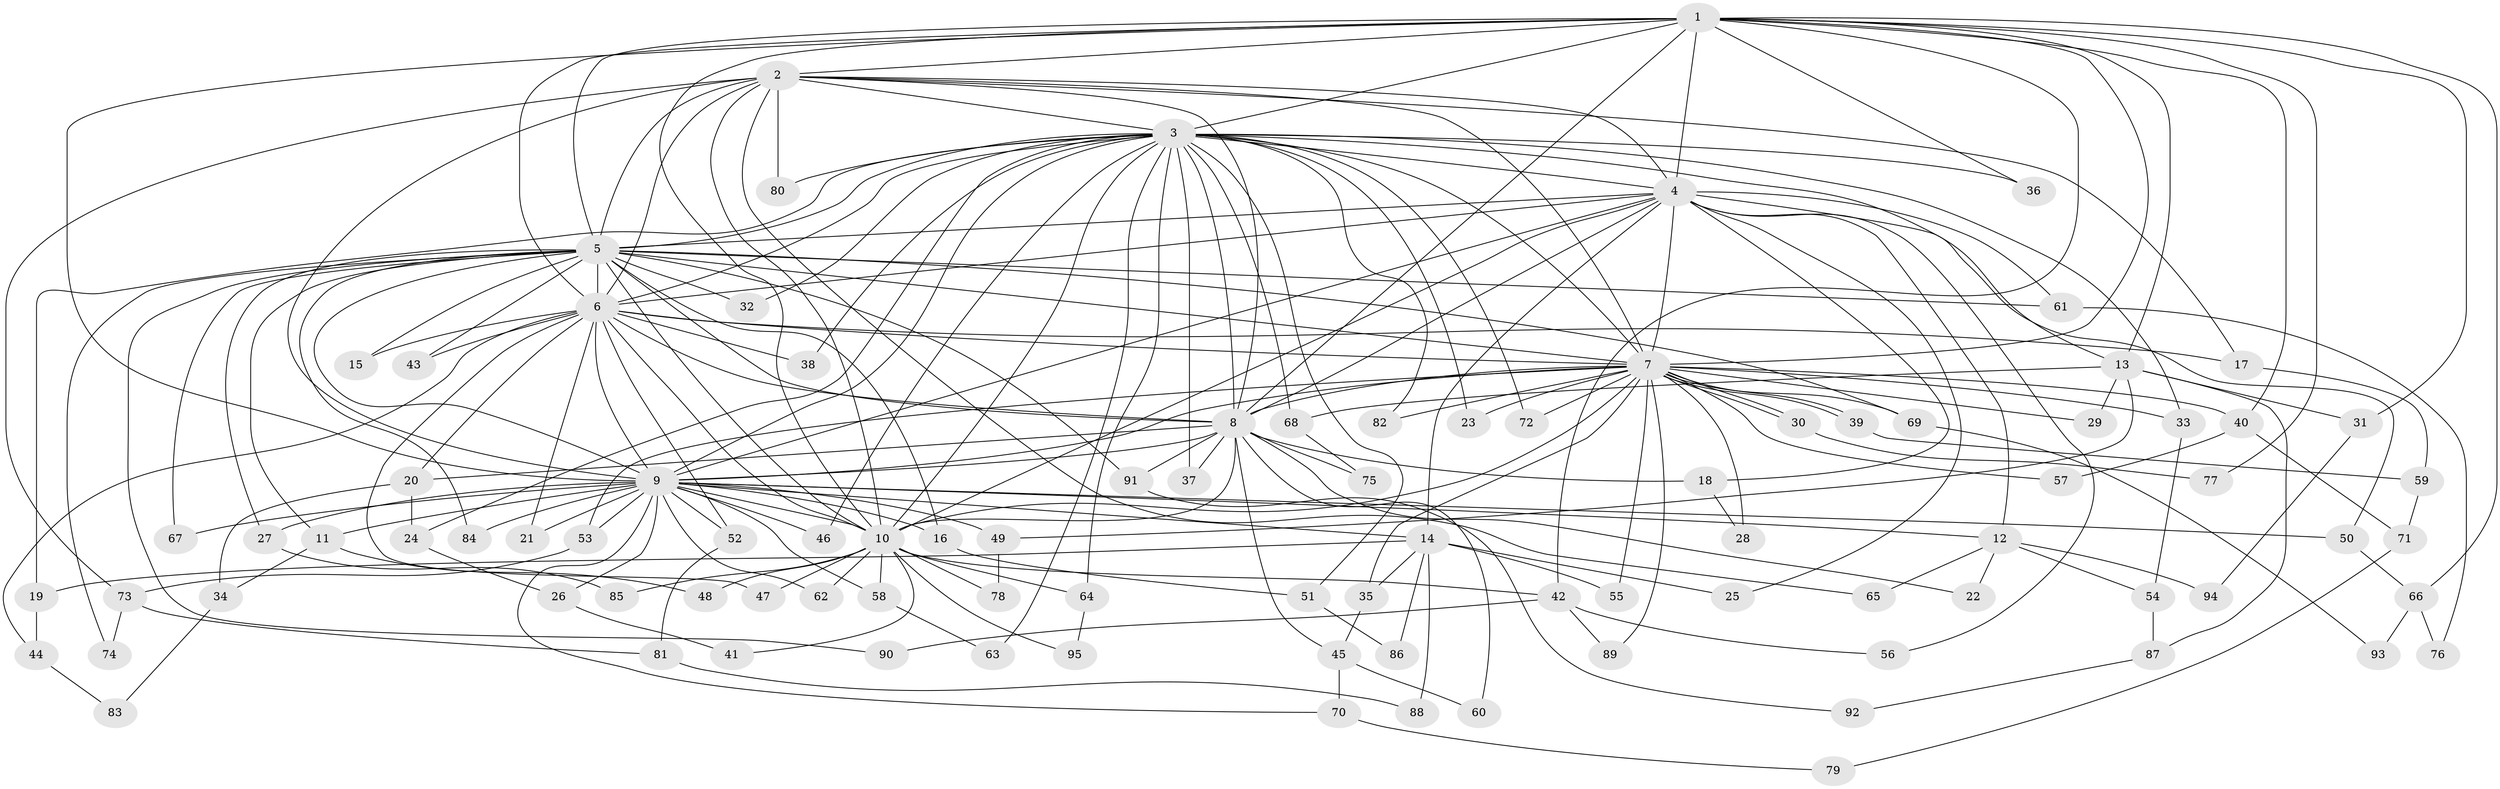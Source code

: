 // coarse degree distribution, {27: 0.014705882352941176, 12: 0.014705882352941176, 24: 0.014705882352941176, 15: 0.029411764705882353, 18: 0.014705882352941176, 17: 0.029411764705882353, 23: 0.014705882352941176, 4: 0.07352941176470588, 6: 0.014705882352941176, 8: 0.014705882352941176, 9: 0.014705882352941176, 3: 0.3088235294117647, 2: 0.4117647058823529, 5: 0.029411764705882353}
// Generated by graph-tools (version 1.1) at 2025/41/03/06/25 10:41:34]
// undirected, 95 vertices, 215 edges
graph export_dot {
graph [start="1"]
  node [color=gray90,style=filled];
  1;
  2;
  3;
  4;
  5;
  6;
  7;
  8;
  9;
  10;
  11;
  12;
  13;
  14;
  15;
  16;
  17;
  18;
  19;
  20;
  21;
  22;
  23;
  24;
  25;
  26;
  27;
  28;
  29;
  30;
  31;
  32;
  33;
  34;
  35;
  36;
  37;
  38;
  39;
  40;
  41;
  42;
  43;
  44;
  45;
  46;
  47;
  48;
  49;
  50;
  51;
  52;
  53;
  54;
  55;
  56;
  57;
  58;
  59;
  60;
  61;
  62;
  63;
  64;
  65;
  66;
  67;
  68;
  69;
  70;
  71;
  72;
  73;
  74;
  75;
  76;
  77;
  78;
  79;
  80;
  81;
  82;
  83;
  84;
  85;
  86;
  87;
  88;
  89;
  90;
  91;
  92;
  93;
  94;
  95;
  1 -- 2;
  1 -- 3;
  1 -- 4;
  1 -- 5;
  1 -- 6;
  1 -- 7;
  1 -- 8;
  1 -- 9;
  1 -- 10;
  1 -- 13;
  1 -- 31;
  1 -- 36;
  1 -- 40;
  1 -- 42;
  1 -- 66;
  1 -- 77;
  2 -- 3;
  2 -- 4;
  2 -- 5;
  2 -- 6;
  2 -- 7;
  2 -- 8;
  2 -- 9;
  2 -- 10;
  2 -- 17;
  2 -- 65;
  2 -- 73;
  2 -- 80;
  3 -- 4;
  3 -- 5;
  3 -- 6;
  3 -- 7;
  3 -- 8;
  3 -- 9;
  3 -- 10;
  3 -- 13;
  3 -- 19;
  3 -- 23;
  3 -- 24;
  3 -- 32;
  3 -- 33;
  3 -- 36;
  3 -- 37;
  3 -- 38;
  3 -- 46;
  3 -- 51;
  3 -- 63;
  3 -- 64;
  3 -- 68;
  3 -- 72;
  3 -- 80;
  3 -- 82;
  4 -- 5;
  4 -- 6;
  4 -- 7;
  4 -- 8;
  4 -- 9;
  4 -- 10;
  4 -- 12;
  4 -- 14;
  4 -- 18;
  4 -- 25;
  4 -- 50;
  4 -- 56;
  4 -- 61;
  5 -- 6;
  5 -- 7;
  5 -- 8;
  5 -- 9;
  5 -- 10;
  5 -- 11;
  5 -- 15;
  5 -- 16;
  5 -- 27;
  5 -- 32;
  5 -- 43;
  5 -- 61;
  5 -- 67;
  5 -- 69;
  5 -- 74;
  5 -- 84;
  5 -- 90;
  5 -- 91;
  6 -- 7;
  6 -- 8;
  6 -- 9;
  6 -- 10;
  6 -- 15;
  6 -- 17;
  6 -- 20;
  6 -- 21;
  6 -- 38;
  6 -- 43;
  6 -- 44;
  6 -- 47;
  6 -- 52;
  7 -- 8;
  7 -- 9;
  7 -- 10;
  7 -- 23;
  7 -- 28;
  7 -- 29;
  7 -- 30;
  7 -- 30;
  7 -- 33;
  7 -- 35;
  7 -- 39;
  7 -- 39;
  7 -- 40;
  7 -- 53;
  7 -- 55;
  7 -- 57;
  7 -- 69;
  7 -- 72;
  7 -- 82;
  7 -- 89;
  8 -- 9;
  8 -- 10;
  8 -- 18;
  8 -- 20;
  8 -- 22;
  8 -- 37;
  8 -- 45;
  8 -- 60;
  8 -- 75;
  8 -- 91;
  9 -- 10;
  9 -- 11;
  9 -- 12;
  9 -- 14;
  9 -- 16;
  9 -- 21;
  9 -- 26;
  9 -- 27;
  9 -- 46;
  9 -- 49;
  9 -- 50;
  9 -- 52;
  9 -- 53;
  9 -- 58;
  9 -- 62;
  9 -- 67;
  9 -- 70;
  9 -- 84;
  10 -- 41;
  10 -- 42;
  10 -- 47;
  10 -- 48;
  10 -- 58;
  10 -- 62;
  10 -- 64;
  10 -- 78;
  10 -- 85;
  10 -- 95;
  11 -- 34;
  11 -- 48;
  12 -- 22;
  12 -- 54;
  12 -- 65;
  12 -- 94;
  13 -- 29;
  13 -- 31;
  13 -- 49;
  13 -- 68;
  13 -- 87;
  14 -- 19;
  14 -- 25;
  14 -- 35;
  14 -- 55;
  14 -- 86;
  14 -- 88;
  16 -- 51;
  17 -- 59;
  18 -- 28;
  19 -- 44;
  20 -- 24;
  20 -- 34;
  24 -- 26;
  26 -- 41;
  27 -- 85;
  30 -- 77;
  31 -- 94;
  33 -- 54;
  34 -- 83;
  35 -- 45;
  39 -- 59;
  40 -- 57;
  40 -- 71;
  42 -- 56;
  42 -- 89;
  42 -- 90;
  44 -- 83;
  45 -- 60;
  45 -- 70;
  49 -- 78;
  50 -- 66;
  51 -- 86;
  52 -- 81;
  53 -- 73;
  54 -- 87;
  58 -- 63;
  59 -- 71;
  61 -- 76;
  64 -- 95;
  66 -- 76;
  66 -- 93;
  68 -- 75;
  69 -- 93;
  70 -- 79;
  71 -- 79;
  73 -- 74;
  73 -- 81;
  81 -- 88;
  87 -- 92;
  91 -- 92;
}
